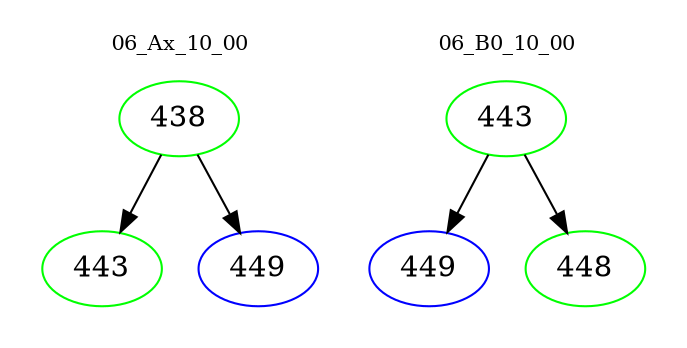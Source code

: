 digraph{
subgraph cluster_0 {
color = white
label = "06_Ax_10_00";
fontsize=10;
T0_438 [label="438", color="green"]
T0_438 -> T0_443 [color="black"]
T0_443 [label="443", color="green"]
T0_438 -> T0_449 [color="black"]
T0_449 [label="449", color="blue"]
}
subgraph cluster_1 {
color = white
label = "06_B0_10_00";
fontsize=10;
T1_443 [label="443", color="green"]
T1_443 -> T1_449 [color="black"]
T1_449 [label="449", color="blue"]
T1_443 -> T1_448 [color="black"]
T1_448 [label="448", color="green"]
}
}
